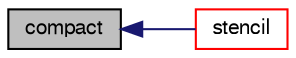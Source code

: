 digraph "compact"
{
  bgcolor="transparent";
  edge [fontname="FreeSans",fontsize="10",labelfontname="FreeSans",labelfontsize="10"];
  node [fontname="FreeSans",fontsize="10",shape=record];
  rankdir="LR";
  Node39 [label="compact",height=0.2,width=0.4,color="black", fillcolor="grey75", style="filled", fontcolor="black"];
  Node39 -> Node40 [dir="back",color="midnightblue",fontsize="10",style="solid",fontname="FreeSans"];
  Node40 [label="stencil",height=0.2,width=0.4,color="red",URL="$a22674.html#a411eaf3a58bffc0f951bec8db6ceeba6",tooltip="Return reference to the stencil. "];
}

